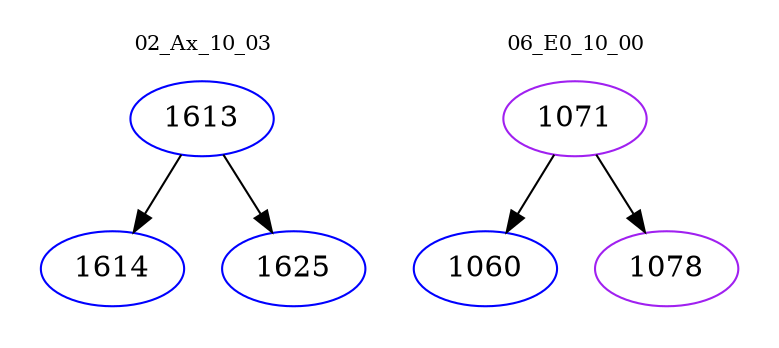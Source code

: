 digraph{
subgraph cluster_0 {
color = white
label = "02_Ax_10_03";
fontsize=10;
T0_1613 [label="1613", color="blue"]
T0_1613 -> T0_1614 [color="black"]
T0_1614 [label="1614", color="blue"]
T0_1613 -> T0_1625 [color="black"]
T0_1625 [label="1625", color="blue"]
}
subgraph cluster_1 {
color = white
label = "06_E0_10_00";
fontsize=10;
T1_1071 [label="1071", color="purple"]
T1_1071 -> T1_1060 [color="black"]
T1_1060 [label="1060", color="blue"]
T1_1071 -> T1_1078 [color="black"]
T1_1078 [label="1078", color="purple"]
}
}
